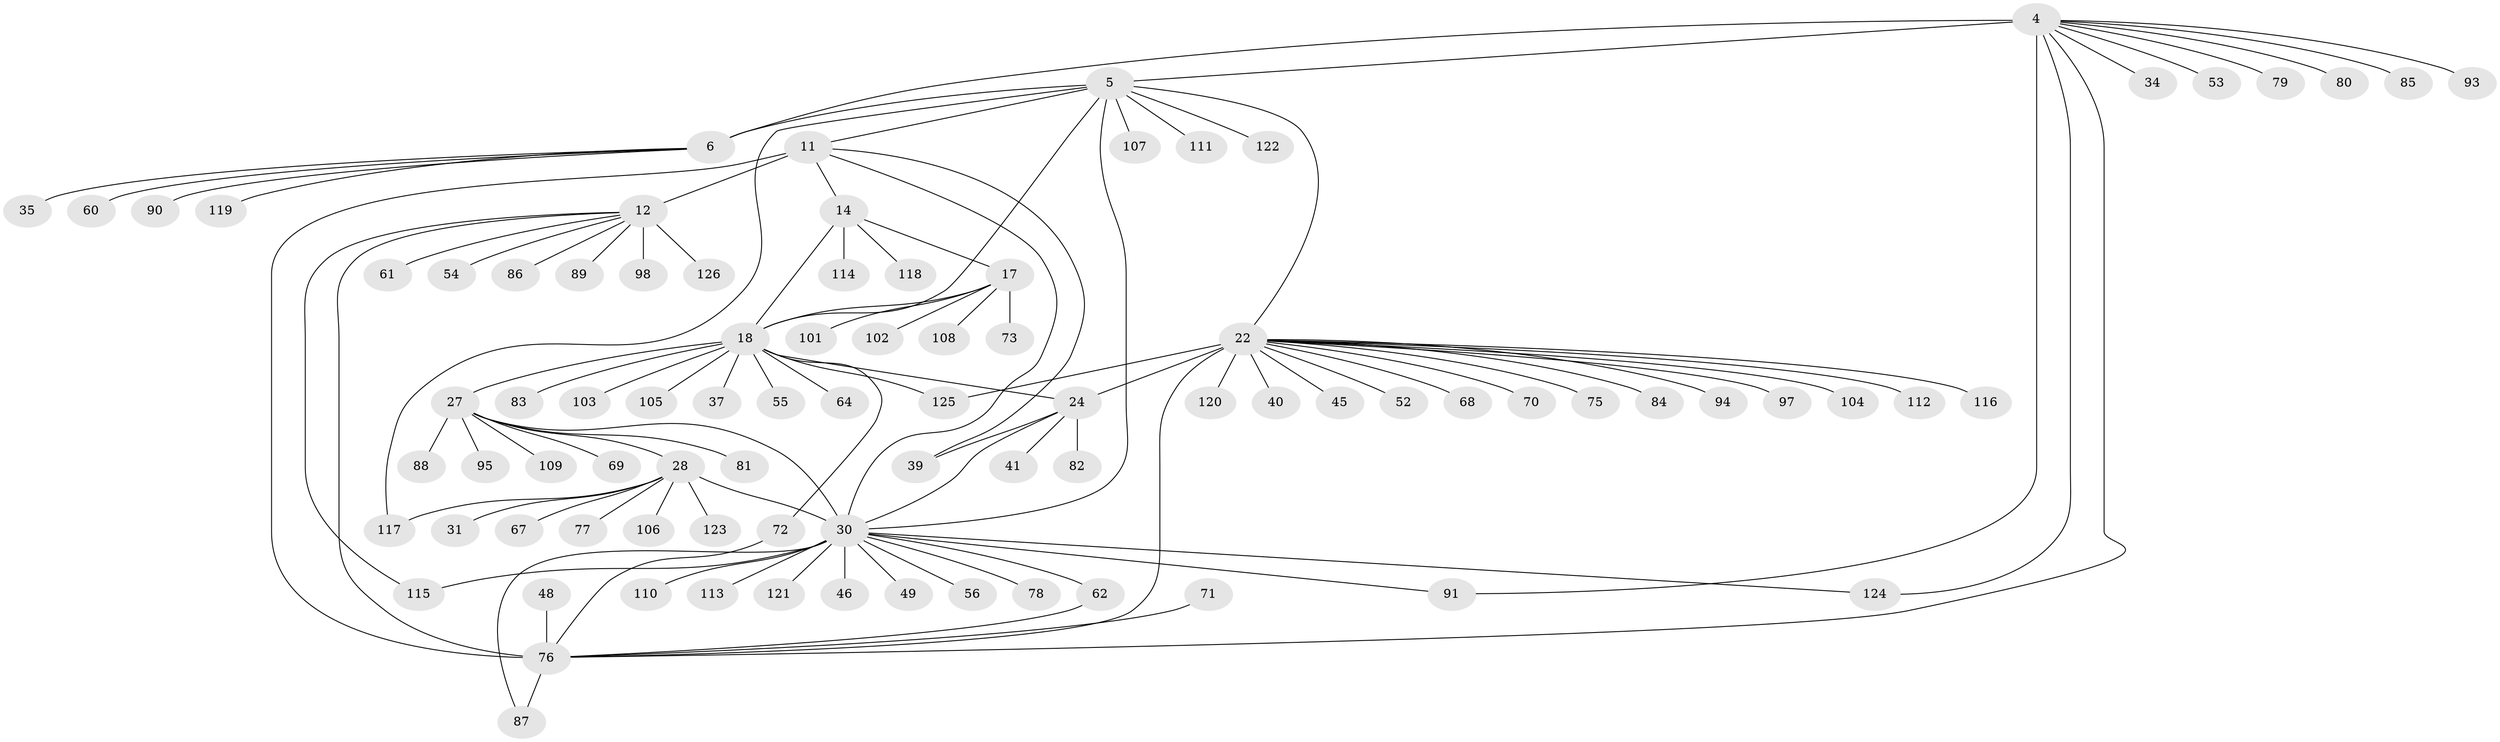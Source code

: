 // original degree distribution, {11: 0.023809523809523808, 9: 0.031746031746031744, 8: 0.047619047619047616, 6: 0.023809523809523808, 5: 0.007936507936507936, 12: 0.007936507936507936, 7: 0.06349206349206349, 13: 0.007936507936507936, 10: 0.015873015873015872, 15: 0.007936507936507936, 1: 0.5793650793650794, 3: 0.07142857142857142, 2: 0.1111111111111111}
// Generated by graph-tools (version 1.1) at 2025/58/03/04/25 21:58:04]
// undirected, 88 vertices, 107 edges
graph export_dot {
graph [start="1"]
  node [color=gray90,style=filled];
  4 [super="+1"];
  5 [super="+2"];
  6 [super="+3"];
  11 [super="+9+7"];
  12 [super="+10"];
  14 [super="+13"];
  17 [super="+16"];
  18 [super="+15"];
  22 [super="+19+20"];
  24 [super="+23+21"];
  27 [super="+25"];
  28 [super="+26"];
  30 [super="+29"];
  31;
  34;
  35;
  37;
  39;
  40;
  41;
  45;
  46;
  48;
  49;
  52;
  53;
  54;
  55;
  56;
  60 [super="+36"];
  61;
  62 [super="+43"];
  64;
  67;
  68 [super="+57"];
  69;
  70;
  71;
  72 [super="+32"];
  73;
  75;
  76 [super="+50+8"];
  77 [super="+63"];
  78;
  79 [super="+59"];
  80;
  81;
  82;
  83;
  84;
  85;
  86;
  87 [super="+58"];
  88;
  89;
  90;
  91 [super="+74"];
  93 [super="+66"];
  94;
  95;
  97;
  98;
  101;
  102;
  103;
  104 [super="+96"];
  105;
  106;
  107;
  108;
  109 [super="+51"];
  110;
  111;
  112;
  113;
  114;
  115;
  116;
  117 [super="+44"];
  118;
  119;
  120 [super="+92"];
  121;
  122;
  123;
  124 [super="+42"];
  125;
  126 [super="+100"];
  4 -- 5 [weight=4];
  4 -- 6 [weight=4];
  4 -- 80;
  4 -- 34;
  4 -- 53;
  4 -- 85;
  4 -- 124;
  4 -- 76;
  4 -- 79;
  4 -- 93;
  4 -- 91;
  5 -- 6 [weight=4];
  5 -- 11;
  5 -- 122;
  5 -- 107;
  5 -- 111;
  5 -- 30;
  5 -- 22;
  5 -- 18;
  5 -- 117;
  6 -- 35;
  6 -- 119;
  6 -- 90;
  6 -- 60;
  11 -- 12 [weight=6];
  11 -- 39;
  11 -- 14;
  11 -- 30;
  11 -- 76 [weight=3];
  12 -- 61;
  12 -- 98;
  12 -- 115;
  12 -- 86;
  12 -- 54;
  12 -- 89;
  12 -- 126;
  12 -- 76 [weight=2];
  14 -- 17 [weight=4];
  14 -- 18 [weight=4];
  14 -- 114;
  14 -- 118;
  17 -- 18 [weight=4];
  17 -- 102;
  17 -- 108;
  17 -- 101;
  17 -- 73;
  18 -- 27;
  18 -- 55;
  18 -- 125;
  18 -- 64;
  18 -- 37;
  18 -- 103;
  18 -- 105;
  18 -- 83;
  18 -- 24;
  18 -- 72;
  22 -- 24 [weight=9];
  22 -- 45;
  22 -- 70;
  22 -- 76 [weight=2];
  22 -- 84;
  22 -- 116;
  22 -- 125;
  22 -- 97;
  22 -- 75;
  22 -- 94;
  22 -- 112;
  22 -- 52;
  22 -- 40;
  22 -- 68;
  22 -- 120;
  22 -- 104;
  24 -- 39;
  24 -- 82;
  24 -- 41;
  24 -- 30;
  27 -- 28 [weight=4];
  27 -- 30 [weight=4];
  27 -- 69;
  27 -- 95;
  27 -- 81;
  27 -- 88;
  27 -- 109;
  28 -- 30 [weight=4];
  28 -- 31;
  28 -- 106;
  28 -- 67;
  28 -- 123;
  28 -- 117;
  28 -- 77;
  30 -- 78;
  30 -- 113;
  30 -- 121;
  30 -- 91;
  30 -- 46;
  30 -- 110;
  30 -- 49;
  30 -- 115;
  30 -- 87;
  30 -- 56;
  30 -- 124;
  30 -- 62;
  48 -- 76;
  62 -- 76;
  71 -- 76;
  72 -- 76;
  76 -- 87;
}
